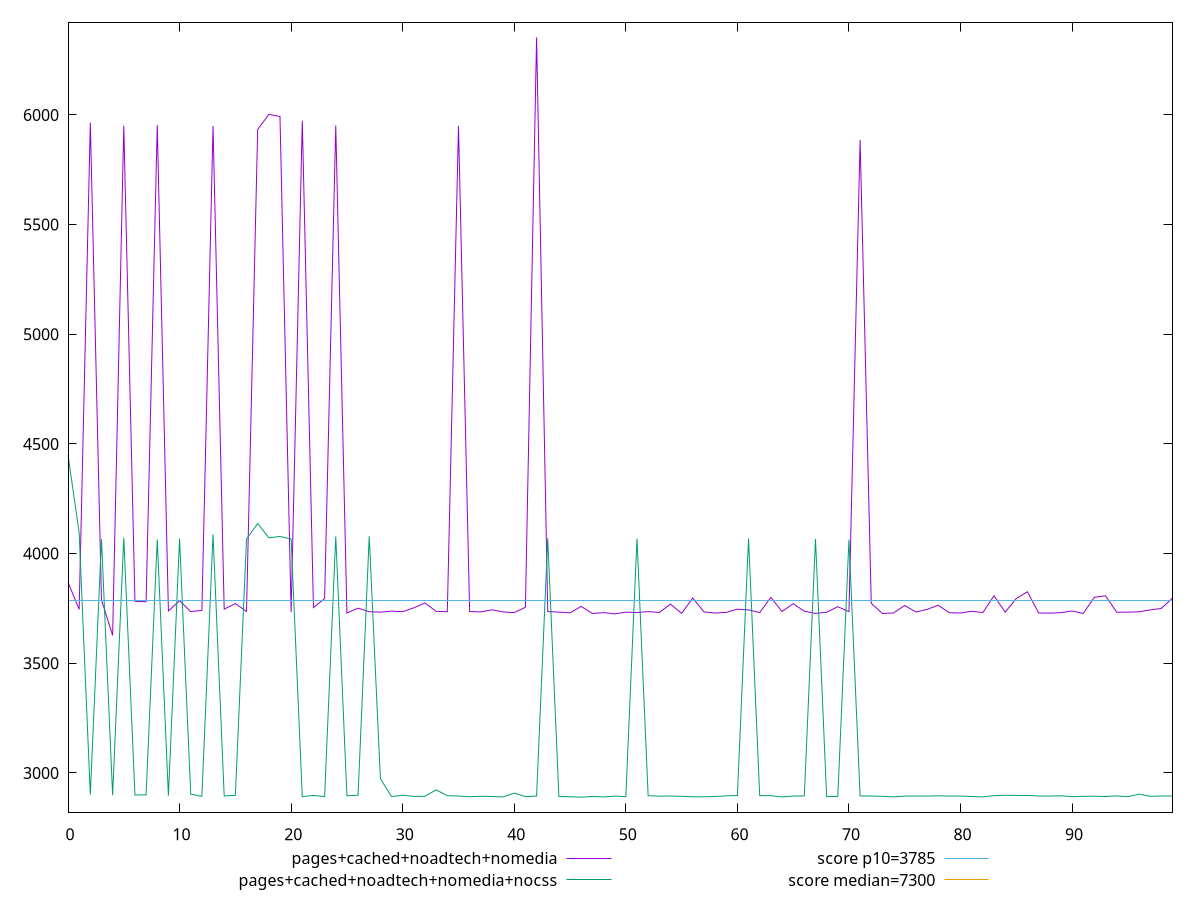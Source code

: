 reset

$pagesCachedNoadtechNomedia <<EOF
0 3869.3795
1 3745.3809
2 5964.7080000000005
3 3789.1010000000006
4 3627.0389999999998
5 5950.034399999999
6 3782.2939999999994
7 3780.451
8 5953.7264
9 3738.61255
10 3785.144
11 3735.5650000000005
12 3741.0791500000005
13 5949.6085
14 3746.64885
15 3772.288000000001
16 3735.990750000001
17 5933.4169999999995
18 6002.3139
19 5992.7327000000005
20 3733.45615
21 5973.337300000001
22 3753.6849999999995
23 3794.698000000001
24 5951.5224
25 3729.5184
26 3751.0840000000003
27 3735.033499999999
28 3733.0107500000004
29 3737.714349999999
30 3735.10055
31 3752.9300000000003
32 3774.8740000000003
33 3736.5177999999996
34 3735.120650000001
35 5949.559799999999
36 3735.8203
37 3733.9779
38 3743.8514
39 3733.9165999999996
40 3730.9831999999997
41 3755.1759999999995
42 6352.994699999999
43 3735.9087499999996
44 3733.2017499999993
45 3729.82715
46 3759.2209999999995
47 3726.938
48 3730.9587999999985
49 3725.13335
50 3733.0452999999998
51 3731.2815000000005
52 3735.48965
53 3731.546899999999
54 3769.6754
55 3727.7826999999993
56 3797.3239999999996
57 3734.3285000000005
58 3728.9243500000002
59 3732.0768000000007
60 3746.6210499999997
61 3743.2714000000005
62 3731.3217500000005
63 3800.2539999999995
64 3735.81705
65 3771.590999999999
66 3737.3116999999997
67 3727.2612
68 3732.6593499999994
69 3757.856999999999
70 3735.216661514893
71 5885.72955
72 3773.2529999999997
73 3726.842850000001
74 3729.4797
75 3763.318
76 3733.73195
77 3745.5775000000003
78 3764.515
79 3730.248700000001
80 3729.2742000000003
81 3737.211000000001
82 3730.957000000001
83 3807.589
84 3733.026999999999
85 3795.4809999999993
86 3826.054
87 3729.0767499999997
88 3728.64465
89 3730.6364000000003
90 3738.2497000000003
91 3727.16285
92 3800.862
93 3807.3812
94 3732.7076500000003
95 3732.8342000000002
96 3734.6133000000004
97 3743.3006000000005
98 3749.892
99 3797.3239999999996
EOF

$pagesCachedNoadtechNomediaNocss <<EOF
0 4449.599
1 4095.1000000000004
2 2901.34635
3 4066.2310000000007
4 2898.14265
5 4072.2926
6 2899.16655
7 2900.1467000000002
8 4064.4972
9 2896.2862999999993
10 4068.23185
11 2903.2664999999997
12 2893.1059999999998
13 4087.5065000000004
14 2895.0975
15 2897.6879
16 4065.92135
17 4137.381
18 4072.018699999999
19 4078.076999999999
20 4066.1829500000003
21 2892.05395
22 2897.3503499999997
23 2892.0955999999996
24 4077.6648
25 2896.0073500000003
26 2898.3133
27 4079.3035
28 2974.1835
29 2892.0578000000005
30 2898.3628999999996
31 2893.0625000000005
32 2893.37185
33 2922.9114999999997
34 2896.3650000000002
35 2894.6749999999997
36 2891.6780500000004
37 2893.5523
38 2892.5242500000004
39 2890.6433999999995
40 2907.9829999999993
41 2891.8469999999998
42 2894.5456999999997
43 4069.7561
44 2893.08435
45 2891.1218499999995
46 2889.56655
47 2892.8034999999995
48 2890.4272499999993
49 2894.34595
50 2892.0385
51 4068.5389999999998
52 2895.8022000000005
53 2894.2785000000003
54 2894.6396999999997
55 2893.2174999999997
56 2891.13935
57 2891.11735
58 2892.3921
59 2895.479
60 2897.138
61 4069.183
62 2896.8564999999994
63 2896.0822
64 2890.5406000000003
65 2894.5309999999995
66 2895.4475
67 4066.2765999999992
68 2891.66575
69 2892.9357999999997
70 4063.6784999999995
71 2894.9064500000004
72 2894.80145
73 2893.0995000000003
74 2890.9077
75 2894.4480999999996
76 2894.5144000000005
77 2894.4459499999994
78 2895.6659999999997
79 2894.283449999999
80 2894.5809999999997
81 2892.571
82 2890.5012499999993
83 2896.4743
84 2898.3164999999995
85 2897.5139999999997
86 2897.4789499999997
87 2894.5204000000003
88 2894.7068500000005
89 2895.74865
90 2891.5845500000005
91 2893.2915000000003
92 2893.8705
93 2892.25735
94 2895.3784000000005
95 2891.58495
96 2903.2626999999998
97 2893.4429
98 2894.6759
99 2894.956
EOF

set key outside below
set xrange [0:99]
set yrange [2820.297987:6422.263262999999]
set trange [2820.297987:6422.263262999999]
set terminal svg size 640, 520 enhanced background rgb 'white'
set output "report_00026_2021-02-22T21:38:55.199Z/interactive/comparison/line/3_vs_4.svg"

plot $pagesCachedNoadtechNomedia title "pages+cached+noadtech+nomedia" with line, \
     $pagesCachedNoadtechNomediaNocss title "pages+cached+noadtech+nomedia+nocss" with line, \
     3785 title "score p10=3785", \
     7300 title "score median=7300"

reset
